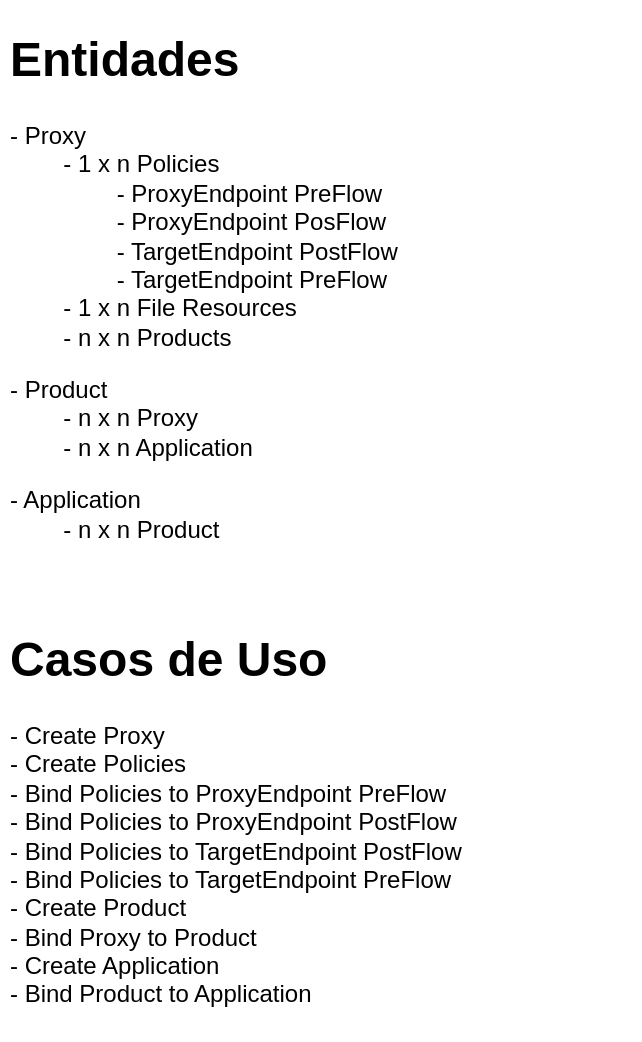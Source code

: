 <mxfile version="21.6.8" type="github" pages="5">
  <diagram id="GKwk_b5rid1CKYbqW2ll" name="Backend">
    <mxGraphModel dx="1851" dy="570" grid="1" gridSize="10" guides="1" tooltips="1" connect="1" arrows="1" fold="1" page="1" pageScale="1" pageWidth="827" pageHeight="1169" math="0" shadow="0">
      <root>
        <mxCell id="0" />
        <mxCell id="1" parent="0" />
        <mxCell id="8iAT0xgs3FJ0WQIheX9q-3" value="&lt;h1&gt;Entidades&lt;/h1&gt;&lt;p&gt;- Proxy&lt;br&gt;&lt;span style=&quot;background-color: initial;&quot;&gt;&lt;span style=&quot;white-space: pre;&quot;&gt;&#x9;&lt;/span&gt;- 1 x n Policies&lt;br&gt;&lt;/span&gt;&lt;span style=&quot;background-color: initial;&quot;&gt;&lt;span style=&quot;white-space: pre;&quot;&gt;&#x9;&lt;/span&gt;&lt;span style=&quot;white-space: pre;&quot;&gt;&#x9;&lt;/span&gt;- ProxyEndpoint PreFlow&lt;br&gt;&lt;/span&gt;&lt;span style=&quot;background-color: initial;&quot;&gt;&lt;span style=&quot;white-space: pre;&quot;&gt;&#x9;&lt;/span&gt;&lt;span style=&quot;white-space: pre;&quot;&gt;&#x9;&lt;/span&gt;- ProxyEndpoint PosFlow&lt;br&gt;&lt;/span&gt;&lt;span style=&quot;background-color: initial;&quot;&gt;&lt;span style=&quot;white-space: pre;&quot;&gt;&#x9;&lt;/span&gt;&lt;span style=&quot;white-space: pre;&quot;&gt;&#x9;&lt;/span&gt;- TargetEndpoint PostFlow&lt;br&gt;&lt;span style=&quot;white-space: pre;&quot;&gt;&#x9;&lt;/span&gt;&lt;span style=&quot;white-space: pre;&quot;&gt;&#x9;&lt;/span&gt;- TargetEndpoint PreFlow&lt;br&gt;&lt;/span&gt;&lt;span style=&quot;background-color: initial;&quot;&gt;&lt;span style=&quot;white-space: pre;&quot;&gt;&#x9;&lt;/span&gt;- 1 x n File Resources&lt;br&gt;&lt;span style=&quot;white-space: pre;&quot;&gt;&#x9;&lt;/span&gt;- n x n Products&lt;br&gt;&lt;/span&gt;&lt;/p&gt;&lt;p&gt;&lt;/p&gt;&lt;p&gt;&lt;span style=&quot;background-color: initial;&quot;&gt;- Product&lt;br&gt;&lt;span style=&quot;white-space: pre;&quot;&gt;&#x9;&lt;/span&gt;- n x n Proxy&lt;br&gt;&lt;span style=&quot;white-space: pre;&quot;&gt;&#x9;&lt;/span&gt;- n x n Application&lt;br&gt;&lt;/span&gt;&lt;/p&gt;&lt;p&gt;&lt;span style=&quot;background-color: initial;&quot;&gt;- Application&lt;br&gt;&lt;span style=&quot;white-space: pre;&quot;&gt;&#x9;&lt;/span&gt;- n x n Product&lt;br&gt;&lt;/span&gt;&lt;/p&gt;" style="text;html=1;strokeColor=none;fillColor=none;spacing=5;spacingTop=-20;whiteSpace=wrap;overflow=hidden;rounded=0;" parent="1" vertex="1">
          <mxGeometry x="-180" y="90" width="320" height="270" as="geometry" />
        </mxCell>
        <mxCell id="8iAT0xgs3FJ0WQIheX9q-5" value="&lt;h1&gt;Casos de Uso&lt;/h1&gt;&lt;p&gt;- Create Proxy&lt;br&gt;- Create Policies&lt;br&gt;- Bind Policies to ProxyEndpoint PreFlow&lt;br&gt;- Bind Policies to ProxyEndpoint PostFlow&lt;br&gt;- Bind Policies to TargetEndpoint PostFlow&lt;br&gt;- Bind Policies to TargetEndpoint PreFlow&lt;br&gt;- Create Product&lt;br&gt;- Bind Proxy to Product&lt;br&gt;- Create Application&lt;br&gt;- Bind Product to Application&lt;br&gt;&lt;/p&gt;" style="text;html=1;strokeColor=none;fillColor=none;spacing=5;spacingTop=-20;whiteSpace=wrap;overflow=hidden;rounded=0;" parent="1" vertex="1">
          <mxGeometry x="-180" y="390" width="320" height="210" as="geometry" />
        </mxCell>
      </root>
    </mxGraphModel>
  </diagram>
  <diagram id="vdZOGOwFcL8-SdBXGfeC" name="Backend Quality Warranty">
    <mxGraphModel dx="1889" dy="591" grid="1" gridSize="10" guides="1" tooltips="1" connect="1" arrows="1" fold="1" page="1" pageScale="1" pageWidth="827" pageHeight="1169" math="0" shadow="0">
      <root>
        <mxCell id="0" />
        <mxCell id="1" parent="0" />
        <mxCell id="UuWgy5EtENhjZNpAlKyN-1" value="" style="rounded=0;whiteSpace=wrap;html=1;" parent="1" vertex="1">
          <mxGeometry x="-570" y="410" width="530" height="460" as="geometry" />
        </mxCell>
        <mxCell id="28u4Evw6ZmKoehWRJMRo-15" value="" style="rounded=0;whiteSpace=wrap;html=1;" parent="1" vertex="1">
          <mxGeometry x="-570" y="40" width="530" height="330" as="geometry" />
        </mxCell>
        <mxCell id="28u4Evw6ZmKoehWRJMRo-3" style="edgeStyle=orthogonalEdgeStyle;rounded=0;orthogonalLoop=1;jettySize=auto;html=1;entryX=0.5;entryY=0;entryDx=0;entryDy=0;" parent="1" source="28u4Evw6ZmKoehWRJMRo-4" target="28u4Evw6ZmKoehWRJMRo-6" edge="1">
          <mxGeometry relative="1" as="geometry" />
        </mxCell>
        <mxCell id="28u4Evw6ZmKoehWRJMRo-4" value="Backend" style="ellipse;whiteSpace=wrap;html=1;" parent="1" vertex="1">
          <mxGeometry x="-365" y="60" width="120" height="80" as="geometry" />
        </mxCell>
        <mxCell id="28u4Evw6ZmKoehWRJMRo-5" style="edgeStyle=orthogonalEdgeStyle;rounded=0;orthogonalLoop=1;jettySize=auto;html=1;" parent="1" source="28u4Evw6ZmKoehWRJMRo-6" target="28u4Evw6ZmKoehWRJMRo-10" edge="1">
          <mxGeometry relative="1" as="geometry" />
        </mxCell>
        <mxCell id="28u4Evw6ZmKoehWRJMRo-6" value="Commit" style="rounded=0;whiteSpace=wrap;html=1;" parent="1" vertex="1">
          <mxGeometry x="-365" y="180" width="120" height="60" as="geometry" />
        </mxCell>
        <mxCell id="LB9G6rotDg3ES2SKx9s0-3" style="edgeStyle=orthogonalEdgeStyle;rounded=0;orthogonalLoop=1;jettySize=auto;html=1;" edge="1" parent="1" source="28u4Evw6ZmKoehWRJMRo-10" target="UuWgy5EtENhjZNpAlKyN-3">
          <mxGeometry relative="1" as="geometry" />
        </mxCell>
        <mxCell id="28u4Evw6ZmKoehWRJMRo-10" value="Hysky&lt;br&gt;(lint, pretty, test, test build)" style="rounded=0;whiteSpace=wrap;html=1;" parent="1" vertex="1">
          <mxGeometry x="-365" y="280" width="120" height="60" as="geometry" />
        </mxCell>
        <mxCell id="7YXm6RjWN43J1pmPWQ67-1" value="Docker container Nodejs 18.x" style="text;html=1;strokeColor=none;fillColor=none;align=center;verticalAlign=middle;whiteSpace=wrap;rounded=0;" parent="1" vertex="1">
          <mxGeometry x="-553" y="60" width="120" height="30" as="geometry" />
        </mxCell>
        <mxCell id="UuWgy5EtENhjZNpAlKyN-2" value="Github&amp;nbsp;" style="text;html=1;strokeColor=none;fillColor=none;align=center;verticalAlign=middle;whiteSpace=wrap;rounded=0;" parent="1" vertex="1">
          <mxGeometry x="-553" y="420" width="120" height="30" as="geometry" />
        </mxCell>
        <mxCell id="UuWgy5EtENhjZNpAlKyN-15" value="" style="group" parent="1" vertex="1" connectable="0">
          <mxGeometry x="-466.5" y="500" width="323" height="270" as="geometry" />
        </mxCell>
        <mxCell id="UuWgy5EtENhjZNpAlKyN-3" value="" style="rounded=0;whiteSpace=wrap;html=1;" parent="UuWgy5EtENhjZNpAlKyN-15" vertex="1">
          <mxGeometry width="323" height="270" as="geometry" />
        </mxCell>
        <mxCell id="UuWgy5EtENhjZNpAlKyN-13" value="Repository" style="text;html=1;strokeColor=none;fillColor=none;align=center;verticalAlign=middle;whiteSpace=wrap;rounded=0;" parent="UuWgy5EtENhjZNpAlKyN-15" vertex="1">
          <mxGeometry x="23.5" y="10" width="60" height="30" as="geometry" />
        </mxCell>
        <mxCell id="UuWgy5EtENhjZNpAlKyN-16" value="Governance" style="rounded=0;whiteSpace=wrap;html=1;" parent="UuWgy5EtENhjZNpAlKyN-15" vertex="1">
          <mxGeometry x="173.5" y="70" width="120" height="60" as="geometry" />
        </mxCell>
        <mxCell id="UuWgy5EtENhjZNpAlKyN-14" value="Actions" style="rounded=0;whiteSpace=wrap;html=1;verticalAlign=top;" parent="UuWgy5EtENhjZNpAlKyN-15" vertex="1">
          <mxGeometry x="33.5" y="70" width="120" height="140" as="geometry" />
        </mxCell>
        <mxCell id="UuWgy5EtENhjZNpAlKyN-22" value="Security&lt;br&gt;(secrets,&amp;nbsp;approval)" style="rounded=0;whiteSpace=wrap;html=1;" parent="UuWgy5EtENhjZNpAlKyN-15" vertex="1">
          <mxGeometry x="173.5" y="150" width="120" height="60" as="geometry" />
        </mxCell>
        <mxCell id="U4ggaOrv5RT9Rh6GeuZJ-2" value="Quality Warranty&lt;br&gt;(test, build, run)" style="rounded=0;whiteSpace=wrap;html=1;" parent="UuWgy5EtENhjZNpAlKyN-15" vertex="1">
          <mxGeometry x="50" y="100" width="90" height="100" as="geometry" />
        </mxCell>
      </root>
    </mxGraphModel>
  </diagram>
  <diagram id="aQsN4juDZ1ZSVnOjn3F-" name="End-to-end Usecases">
    <mxGraphModel dx="3247" dy="2056" grid="1" gridSize="10" guides="1" tooltips="1" connect="1" arrows="1" fold="1" page="1" pageScale="1" pageWidth="827" pageHeight="1169" math="0" shadow="0">
      <root>
        <mxCell id="0" />
        <mxCell id="1" parent="0" />
        <mxCell id="IYfwYNEMaTTDrs-BfT6v-15" style="edgeStyle=orthogonalEdgeStyle;rounded=0;orthogonalLoop=1;jettySize=auto;html=1;dashed=1;dashPattern=12 12;" parent="1" source="IYfwYNEMaTTDrs-BfT6v-11" target="IYfwYNEMaTTDrs-BfT6v-14" edge="1">
          <mxGeometry relative="1" as="geometry" />
        </mxCell>
        <mxCell id="IYfwYNEMaTTDrs-BfT6v-11" value="User" style="shape=umlActor;verticalLabelPosition=bottom;verticalAlign=top;html=1;outlineConnect=0;" parent="1" vertex="1">
          <mxGeometry x="-570" y="505" width="30" height="60" as="geometry" />
        </mxCell>
        <mxCell id="IYfwYNEMaTTDrs-BfT6v-13" value="Fiori" style="text;html=1;strokeColor=none;fillColor=none;align=center;verticalAlign=middle;whiteSpace=wrap;rounded=0;" parent="1" vertex="1">
          <mxGeometry x="-450" y="260" width="60" height="30" as="geometry" />
        </mxCell>
        <mxCell id="IYfwYNEMaTTDrs-BfT6v-34" style="edgeStyle=orthogonalEdgeStyle;rounded=0;orthogonalLoop=1;jettySize=auto;html=1;dashed=1;dashPattern=12 12;exitX=0.989;exitY=0.116;exitDx=0;exitDy=0;exitPerimeter=0;" parent="1" source="IYfwYNEMaTTDrs-BfT6v-14" target="IYfwYNEMaTTDrs-BfT6v-33" edge="1">
          <mxGeometry relative="1" as="geometry">
            <Array as="points">
              <mxPoint x="-371" y="360" />
            </Array>
          </mxGeometry>
        </mxCell>
        <mxCell id="IYfwYNEMaTTDrs-BfT6v-35" value="1 Post" style="edgeLabel;html=1;align=center;verticalAlign=middle;resizable=0;points=[];" parent="IYfwYNEMaTTDrs-BfT6v-34" vertex="1" connectable="0">
          <mxGeometry x="-0.928" relative="1" as="geometry">
            <mxPoint x="4" as="offset" />
          </mxGeometry>
        </mxCell>
        <mxCell id="IYfwYNEMaTTDrs-BfT6v-120" style="edgeStyle=orthogonalEdgeStyle;rounded=0;orthogonalLoop=1;jettySize=auto;html=1;dashed=1;dashPattern=12 12;" parent="1" source="IYfwYNEMaTTDrs-BfT6v-14" target="IYfwYNEMaTTDrs-BfT6v-115" edge="1">
          <mxGeometry relative="1" as="geometry">
            <Array as="points">
              <mxPoint x="-270" y="640" />
              <mxPoint x="-270" y="640" />
            </Array>
          </mxGeometry>
        </mxCell>
        <mxCell id="IYfwYNEMaTTDrs-BfT6v-121" value="3 Get" style="edgeLabel;html=1;align=center;verticalAlign=middle;resizable=0;points=[];" parent="IYfwYNEMaTTDrs-BfT6v-120" vertex="1" connectable="0">
          <mxGeometry x="-0.372" y="-1" relative="1" as="geometry">
            <mxPoint as="offset" />
          </mxGeometry>
        </mxCell>
        <mxCell id="IYfwYNEMaTTDrs-BfT6v-14" value="Frontend" style="rounded=0;whiteSpace=wrap;html=1;fillColor=#f5f5f5;fontColor=#333333;strokeColor=#666666;" parent="1" vertex="1">
          <mxGeometry x="-470" y="310" width="100" height="450" as="geometry" />
        </mxCell>
        <mxCell id="IYfwYNEMaTTDrs-BfT6v-16" style="edgeStyle=orthogonalEdgeStyle;rounded=0;orthogonalLoop=1;jettySize=auto;html=1;" parent="1" edge="1">
          <mxGeometry relative="1" as="geometry">
            <mxPoint x="282" y="370" as="sourcePoint" />
          </mxGeometry>
        </mxCell>
        <mxCell id="IYfwYNEMaTTDrs-BfT6v-17" value="1 x n" style="edgeLabel;html=1;align=center;verticalAlign=middle;resizable=0;points=[];" parent="IYfwYNEMaTTDrs-BfT6v-16" vertex="1" connectable="0">
          <mxGeometry x="-0.082" y="-2" relative="1" as="geometry">
            <mxPoint as="offset" />
          </mxGeometry>
        </mxCell>
        <mxCell id="IYfwYNEMaTTDrs-BfT6v-19" style="edgeStyle=orthogonalEdgeStyle;rounded=0;orthogonalLoop=1;jettySize=auto;html=1;" parent="1" edge="1">
          <mxGeometry relative="1" as="geometry">
            <mxPoint x="467" y="370" as="sourcePoint" />
          </mxGeometry>
        </mxCell>
        <mxCell id="IYfwYNEMaTTDrs-BfT6v-20" value="n x n" style="edgeLabel;html=1;align=center;verticalAlign=middle;resizable=0;points=[];" parent="IYfwYNEMaTTDrs-BfT6v-19" vertex="1" connectable="0">
          <mxGeometry x="-0.07" relative="1" as="geometry">
            <mxPoint as="offset" />
          </mxGeometry>
        </mxCell>
        <mxCell id="IYfwYNEMaTTDrs-BfT6v-25" value="API Management HML" style="text;html=1;strokeColor=none;fillColor=none;align=center;verticalAlign=middle;whiteSpace=wrap;rounded=0;" parent="1" vertex="1">
          <mxGeometry x="-62" y="260" width="120" height="30" as="geometry" />
        </mxCell>
        <mxCell id="IYfwYNEMaTTDrs-BfT6v-32" value="Github" style="text;html=1;strokeColor=none;fillColor=none;align=center;verticalAlign=middle;whiteSpace=wrap;rounded=0;" parent="1" vertex="1">
          <mxGeometry x="517" y="260" width="120" height="30" as="geometry" />
        </mxCell>
        <mxCell id="IYfwYNEMaTTDrs-BfT6v-44" style="edgeStyle=orthogonalEdgeStyle;rounded=0;orthogonalLoop=1;jettySize=auto;html=1;dashed=1;dashPattern=12 12;exitX=0.5;exitY=1;exitDx=0;exitDy=0;" parent="1" source="IYfwYNEMaTTDrs-BfT6v-33" target="IYfwYNEMaTTDrs-BfT6v-43" edge="1">
          <mxGeometry relative="1" as="geometry">
            <mxPoint x="390" y="500" as="targetPoint" />
            <Array as="points">
              <mxPoint x="577" y="430" />
            </Array>
          </mxGeometry>
        </mxCell>
        <mxCell id="IYfwYNEMaTTDrs-BfT6v-48" value="2 Post" style="edgeLabel;html=1;align=center;verticalAlign=middle;resizable=0;points=[];" parent="IYfwYNEMaTTDrs-BfT6v-44" vertex="1" connectable="0">
          <mxGeometry x="0.342" y="1" relative="1" as="geometry">
            <mxPoint x="29" y="-1" as="offset" />
          </mxGeometry>
        </mxCell>
        <mxCell id="IYfwYNEMaTTDrs-BfT6v-33" value="Backend" style="rounded=0;whiteSpace=wrap;html=1;fillColor=#f5f5f5;fontColor=#333333;strokeColor=#666666;" parent="1" vertex="1">
          <mxGeometry x="517" y="330" width="120" height="60" as="geometry" />
        </mxCell>
        <mxCell id="IYfwYNEMaTTDrs-BfT6v-39" value="Application" style="rounded=0;whiteSpace=wrap;html=1;fillColor=#d5e8d4;strokeColor=#82b366;" parent="1" vertex="1">
          <mxGeometry x="-56" y="400" width="120" height="60" as="geometry" />
        </mxCell>
        <mxCell id="IYfwYNEMaTTDrs-BfT6v-143" value="1 x 1" style="edgeStyle=orthogonalEdgeStyle;rounded=0;orthogonalLoop=1;jettySize=auto;html=1;" parent="1" source="IYfwYNEMaTTDrs-BfT6v-42" target="IYfwYNEMaTTDrs-BfT6v-39" edge="1">
          <mxGeometry relative="1" as="geometry" />
        </mxCell>
        <mxCell id="IYfwYNEMaTTDrs-BfT6v-42" value="Product" style="rounded=0;whiteSpace=wrap;html=1;fillColor=#d5e8d4;strokeColor=#82b366;" parent="1" vertex="1">
          <mxGeometry x="123" y="400" width="120" height="60" as="geometry" />
        </mxCell>
        <mxCell id="IYfwYNEMaTTDrs-BfT6v-139" style="edgeStyle=orthogonalEdgeStyle;rounded=0;orthogonalLoop=1;jettySize=auto;html=1;exitX=0.5;exitY=1;exitDx=0;exitDy=0;entryX=0.5;entryY=0;entryDx=0;entryDy=0;" parent="1" source="IYfwYNEMaTTDrs-BfT6v-43" target="IYfwYNEMaTTDrs-BfT6v-138" edge="1">
          <mxGeometry relative="1" as="geometry" />
        </mxCell>
        <mxCell id="IYfwYNEMaTTDrs-BfT6v-146" value="1&lt;br&gt;x&lt;br&gt;n" style="edgeLabel;html=1;align=center;verticalAlign=middle;resizable=0;points=[];" parent="IYfwYNEMaTTDrs-BfT6v-139" vertex="1" connectable="0">
          <mxGeometry x="-0.164" relative="1" as="geometry">
            <mxPoint as="offset" />
          </mxGeometry>
        </mxCell>
        <mxCell id="IYfwYNEMaTTDrs-BfT6v-142" style="edgeStyle=orthogonalEdgeStyle;rounded=0;orthogonalLoop=1;jettySize=auto;html=1;entryX=1;entryY=0.5;entryDx=0;entryDy=0;" parent="1" source="IYfwYNEMaTTDrs-BfT6v-43" target="IYfwYNEMaTTDrs-BfT6v-42" edge="1">
          <mxGeometry relative="1" as="geometry" />
        </mxCell>
        <mxCell id="IYfwYNEMaTTDrs-BfT6v-144" value="1 x 1" style="edgeLabel;html=1;align=center;verticalAlign=middle;resizable=0;points=[];" parent="IYfwYNEMaTTDrs-BfT6v-142" vertex="1" connectable="0">
          <mxGeometry x="-0.015" y="2" relative="1" as="geometry">
            <mxPoint as="offset" />
          </mxGeometry>
        </mxCell>
        <mxCell id="IYfwYNEMaTTDrs-BfT6v-43" value="Proxy" style="rounded=0;whiteSpace=wrap;html=1;fillColor=#d5e8d4;strokeColor=#82b366;" parent="1" vertex="1">
          <mxGeometry x="310" y="400" width="120" height="60" as="geometry" />
        </mxCell>
        <mxCell id="IYfwYNEMaTTDrs-BfT6v-49" value="" style="endArrow=none;dashed=1;html=1;rounded=0;" parent="1" edge="1">
          <mxGeometry width="50" height="50" relative="1" as="geometry">
            <mxPoint x="-310" y="690" as="sourcePoint" />
            <mxPoint x="-310" y="250" as="targetPoint" />
          </mxGeometry>
        </mxCell>
        <mxCell id="IYfwYNEMaTTDrs-BfT6v-50" value="" style="endArrow=none;dashed=1;html=1;rounded=0;" parent="1" edge="1">
          <mxGeometry width="50" height="50" relative="1" as="geometry">
            <mxPoint x="457" y="690" as="sourcePoint" />
            <mxPoint x="457" y="250" as="targetPoint" />
          </mxGeometry>
        </mxCell>
        <mxCell id="IYfwYNEMaTTDrs-BfT6v-51" value="&lt;h1&gt;Create/bind Proxy, Product and Application in homologation environment&lt;/h1&gt;" style="text;html=1;strokeColor=none;fillColor=none;spacing=5;spacingTop=-20;whiteSpace=wrap;overflow=hidden;rounded=0;" parent="1" vertex="1">
          <mxGeometry x="-239" y="60" width="609" height="70" as="geometry" />
        </mxCell>
        <mxCell id="IYfwYNEMaTTDrs-BfT6v-52" style="edgeStyle=orthogonalEdgeStyle;rounded=0;orthogonalLoop=1;jettySize=auto;html=1;dashed=1;dashPattern=12 12;" parent="1" source="IYfwYNEMaTTDrs-BfT6v-53" target="IYfwYNEMaTTDrs-BfT6v-59" edge="1">
          <mxGeometry relative="1" as="geometry" />
        </mxCell>
        <mxCell id="IYfwYNEMaTTDrs-BfT6v-53" value="User" style="shape=umlActor;verticalLabelPosition=bottom;verticalAlign=top;html=1;outlineConnect=0;" parent="1" vertex="1">
          <mxGeometry x="-570" y="1150" width="30" height="60" as="geometry" />
        </mxCell>
        <mxCell id="IYfwYNEMaTTDrs-BfT6v-54" value="Fiori" style="text;html=1;strokeColor=none;fillColor=none;align=center;verticalAlign=middle;whiteSpace=wrap;rounded=0;" parent="1" vertex="1">
          <mxGeometry x="-450" y="950" width="60" height="30" as="geometry" />
        </mxCell>
        <mxCell id="IYfwYNEMaTTDrs-BfT6v-57" style="edgeStyle=orthogonalEdgeStyle;rounded=0;orthogonalLoop=1;jettySize=auto;html=1;dashed=1;dashPattern=12 12;exitX=1.016;exitY=0.306;exitDx=0;exitDy=0;exitPerimeter=0;" parent="1" source="IYfwYNEMaTTDrs-BfT6v-59" target="IYfwYNEMaTTDrs-BfT6v-71" edge="1">
          <mxGeometry relative="1" as="geometry" />
        </mxCell>
        <mxCell id="IYfwYNEMaTTDrs-BfT6v-58" value="1 Post" style="edgeLabel;html=1;align=center;verticalAlign=middle;resizable=0;points=[];" parent="IYfwYNEMaTTDrs-BfT6v-57" vertex="1" connectable="0">
          <mxGeometry x="-0.928" relative="1" as="geometry">
            <mxPoint x="2" as="offset" />
          </mxGeometry>
        </mxCell>
        <mxCell id="IYfwYNEMaTTDrs-BfT6v-136" style="edgeStyle=orthogonalEdgeStyle;rounded=0;orthogonalLoop=1;jettySize=auto;html=1;dashed=1;dashPattern=12 12;" parent="1" source="IYfwYNEMaTTDrs-BfT6v-59" target="IYfwYNEMaTTDrs-BfT6v-131" edge="1">
          <mxGeometry relative="1" as="geometry">
            <Array as="points">
              <mxPoint x="-340" y="1300" />
              <mxPoint x="-340" y="1300" />
            </Array>
          </mxGeometry>
        </mxCell>
        <mxCell id="IYfwYNEMaTTDrs-BfT6v-137" value="3 Get" style="edgeLabel;html=1;align=center;verticalAlign=middle;resizable=0;points=[];" parent="IYfwYNEMaTTDrs-BfT6v-136" vertex="1" connectable="0">
          <mxGeometry x="-0.406" y="1" relative="1" as="geometry">
            <mxPoint x="-6" y="1" as="offset" />
          </mxGeometry>
        </mxCell>
        <mxCell id="IYfwYNEMaTTDrs-BfT6v-59" value="Frontend" style="rounded=0;whiteSpace=wrap;html=1;fillColor=#f5f5f5;fontColor=#333333;strokeColor=#666666;" parent="1" vertex="1">
          <mxGeometry x="-470" y="1000" width="100" height="360" as="geometry" />
        </mxCell>
        <mxCell id="IYfwYNEMaTTDrs-BfT6v-60" style="edgeStyle=orthogonalEdgeStyle;rounded=0;orthogonalLoop=1;jettySize=auto;html=1;" parent="1" edge="1">
          <mxGeometry relative="1" as="geometry">
            <mxPoint x="326.0" y="1240" as="sourcePoint" />
          </mxGeometry>
        </mxCell>
        <mxCell id="IYfwYNEMaTTDrs-BfT6v-61" value="1 x n" style="edgeLabel;html=1;align=center;verticalAlign=middle;resizable=0;points=[];" parent="IYfwYNEMaTTDrs-BfT6v-60" vertex="1" connectable="0">
          <mxGeometry x="-0.082" y="-2" relative="1" as="geometry">
            <mxPoint as="offset" />
          </mxGeometry>
        </mxCell>
        <mxCell id="IYfwYNEMaTTDrs-BfT6v-63" style="edgeStyle=orthogonalEdgeStyle;rounded=0;orthogonalLoop=1;jettySize=auto;html=1;" parent="1" edge="1">
          <mxGeometry relative="1" as="geometry">
            <mxPoint x="511.0" y="1240" as="sourcePoint" />
          </mxGeometry>
        </mxCell>
        <mxCell id="IYfwYNEMaTTDrs-BfT6v-64" value="n x n" style="edgeLabel;html=1;align=center;verticalAlign=middle;resizable=0;points=[];" parent="IYfwYNEMaTTDrs-BfT6v-63" vertex="1" connectable="0">
          <mxGeometry x="-0.07" relative="1" as="geometry">
            <mxPoint as="offset" />
          </mxGeometry>
        </mxCell>
        <mxCell id="IYfwYNEMaTTDrs-BfT6v-67" value="API Management PRD" style="text;html=1;strokeColor=none;fillColor=none;align=center;verticalAlign=middle;whiteSpace=wrap;rounded=0;" parent="1" vertex="1">
          <mxGeometry x="-62" y="950" width="120" height="30" as="geometry" />
        </mxCell>
        <mxCell id="IYfwYNEMaTTDrs-BfT6v-68" value="Github" style="text;html=1;strokeColor=none;fillColor=none;align=center;verticalAlign=middle;whiteSpace=wrap;rounded=0;" parent="1" vertex="1">
          <mxGeometry x="370" y="950" width="120" height="30" as="geometry" />
        </mxCell>
        <mxCell id="IYfwYNEMaTTDrs-BfT6v-69" style="edgeStyle=orthogonalEdgeStyle;rounded=0;orthogonalLoop=1;jettySize=auto;html=1;dashed=1;dashPattern=12 12;exitX=0.5;exitY=1;exitDx=0;exitDy=0;" parent="1" source="IYfwYNEMaTTDrs-BfT6v-71" target="IYfwYNEMaTTDrs-BfT6v-78" edge="1">
          <mxGeometry relative="1" as="geometry">
            <Array as="points">
              <mxPoint x="430" y="1190" />
            </Array>
          </mxGeometry>
        </mxCell>
        <mxCell id="IYfwYNEMaTTDrs-BfT6v-70" value="2 Post" style="edgeLabel;html=1;align=center;verticalAlign=middle;resizable=0;points=[];" parent="IYfwYNEMaTTDrs-BfT6v-69" vertex="1" connectable="0">
          <mxGeometry x="0.342" y="1" relative="1" as="geometry">
            <mxPoint x="29" y="-1" as="offset" />
          </mxGeometry>
        </mxCell>
        <mxCell id="IYfwYNEMaTTDrs-BfT6v-71" value="Backend" style="rounded=0;whiteSpace=wrap;html=1;fillColor=#f5f5f5;fontColor=#333333;strokeColor=#666666;" parent="1" vertex="1">
          <mxGeometry x="370" y="1080" width="120" height="60" as="geometry" />
        </mxCell>
        <mxCell id="IYfwYNEMaTTDrs-BfT6v-72" style="edgeStyle=orthogonalEdgeStyle;rounded=0;orthogonalLoop=1;jettySize=auto;html=1;" parent="1" source="IYfwYNEMaTTDrs-BfT6v-74" target="IYfwYNEMaTTDrs-BfT6v-77" edge="1">
          <mxGeometry relative="1" as="geometry" />
        </mxCell>
        <mxCell id="IYfwYNEMaTTDrs-BfT6v-73" value="1 x 1" style="edgeLabel;html=1;align=center;verticalAlign=middle;resizable=0;points=[];" parent="IYfwYNEMaTTDrs-BfT6v-72" vertex="1" connectable="0">
          <mxGeometry x="-0.082" y="-2" relative="1" as="geometry">
            <mxPoint as="offset" />
          </mxGeometry>
        </mxCell>
        <mxCell id="IYfwYNEMaTTDrs-BfT6v-74" value="Application" style="rounded=0;whiteSpace=wrap;html=1;fillColor=#d5e8d4;strokeColor=#82b366;" parent="1" vertex="1">
          <mxGeometry x="-247" y="1160" width="120" height="60" as="geometry" />
        </mxCell>
        <mxCell id="IYfwYNEMaTTDrs-BfT6v-75" style="edgeStyle=orthogonalEdgeStyle;rounded=0;orthogonalLoop=1;jettySize=auto;html=1;" parent="1" source="IYfwYNEMaTTDrs-BfT6v-77" target="IYfwYNEMaTTDrs-BfT6v-78" edge="1">
          <mxGeometry relative="1" as="geometry" />
        </mxCell>
        <mxCell id="IYfwYNEMaTTDrs-BfT6v-76" value="1 x 1" style="edgeLabel;html=1;align=center;verticalAlign=middle;resizable=0;points=[];" parent="IYfwYNEMaTTDrs-BfT6v-75" vertex="1" connectable="0">
          <mxGeometry x="-0.07" relative="1" as="geometry">
            <mxPoint as="offset" />
          </mxGeometry>
        </mxCell>
        <mxCell id="IYfwYNEMaTTDrs-BfT6v-77" value="Product" style="rounded=0;whiteSpace=wrap;html=1;fillColor=#d5e8d4;strokeColor=#82b366;" parent="1" vertex="1">
          <mxGeometry x="-62" y="1160" width="120" height="60" as="geometry" />
        </mxCell>
        <mxCell id="IYfwYNEMaTTDrs-BfT6v-78" value="Proxy Artifact" style="rounded=0;whiteSpace=wrap;html=1;fillColor=#d5e8d4;strokeColor=#82b366;" parent="1" vertex="1">
          <mxGeometry x="123" y="1160" width="120" height="60" as="geometry" />
        </mxCell>
        <mxCell id="IYfwYNEMaTTDrs-BfT6v-79" value="" style="endArrow=none;dashed=1;html=1;rounded=0;" parent="1" edge="1">
          <mxGeometry width="50" height="50" relative="1" as="geometry">
            <mxPoint x="-310" y="1460" as="sourcePoint" />
            <mxPoint x="-310" y="950" as="targetPoint" />
          </mxGeometry>
        </mxCell>
        <mxCell id="IYfwYNEMaTTDrs-BfT6v-80" value="" style="endArrow=none;dashed=1;html=1;rounded=0;" parent="1" edge="1">
          <mxGeometry width="50" height="50" relative="1" as="geometry">
            <mxPoint x="310" y="1460" as="sourcePoint" />
            <mxPoint x="310" y="950" as="targetPoint" />
          </mxGeometry>
        </mxCell>
        <mxCell id="IYfwYNEMaTTDrs-BfT6v-81" value="&lt;h1&gt;Deploy Proxy artifact and create/bind Product and Application&lt;/h1&gt;" style="text;html=1;strokeColor=none;fillColor=none;spacing=5;spacingTop=-20;whiteSpace=wrap;overflow=hidden;rounded=0;" parent="1" vertex="1">
          <mxGeometry x="-179.5" y="830" width="430" height="110" as="geometry" />
        </mxCell>
        <mxCell id="IYfwYNEMaTTDrs-BfT6v-113" style="edgeStyle=orthogonalEdgeStyle;rounded=0;orthogonalLoop=1;jettySize=auto;html=1;" parent="1" source="IYfwYNEMaTTDrs-BfT6v-115" target="IYfwYNEMaTTDrs-BfT6v-118" edge="1">
          <mxGeometry relative="1" as="geometry" />
        </mxCell>
        <mxCell id="IYfwYNEMaTTDrs-BfT6v-114" value="1 x 1" style="edgeLabel;html=1;align=center;verticalAlign=middle;resizable=0;points=[];" parent="IYfwYNEMaTTDrs-BfT6v-113" vertex="1" connectable="0">
          <mxGeometry x="-0.082" y="-2" relative="1" as="geometry">
            <mxPoint as="offset" />
          </mxGeometry>
        </mxCell>
        <mxCell id="IYfwYNEMaTTDrs-BfT6v-115" value="Proxy" style="rounded=0;whiteSpace=wrap;html=1;fillColor=#d5e8d4;strokeColor=#82b366;" parent="1" vertex="1">
          <mxGeometry x="-247" y="610" width="120" height="60" as="geometry" />
        </mxCell>
        <mxCell id="IYfwYNEMaTTDrs-BfT6v-116" style="edgeStyle=orthogonalEdgeStyle;rounded=0;orthogonalLoop=1;jettySize=auto;html=1;" parent="1" source="IYfwYNEMaTTDrs-BfT6v-118" target="IYfwYNEMaTTDrs-BfT6v-119" edge="1">
          <mxGeometry relative="1" as="geometry" />
        </mxCell>
        <mxCell id="IYfwYNEMaTTDrs-BfT6v-117" value="1 x 1" style="edgeLabel;html=1;align=center;verticalAlign=middle;resizable=0;points=[];" parent="IYfwYNEMaTTDrs-BfT6v-116" vertex="1" connectable="0">
          <mxGeometry x="-0.07" relative="1" as="geometry">
            <mxPoint as="offset" />
          </mxGeometry>
        </mxCell>
        <mxCell id="IYfwYNEMaTTDrs-BfT6v-118" value="Product" style="rounded=0;whiteSpace=wrap;html=1;fillColor=#d5e8d4;strokeColor=#82b366;" parent="1" vertex="1">
          <mxGeometry x="-62" y="610" width="120" height="60" as="geometry" />
        </mxCell>
        <mxCell id="IYfwYNEMaTTDrs-BfT6v-119" value="Application" style="rounded=0;whiteSpace=wrap;html=1;fillColor=#d5e8d4;strokeColor=#82b366;" parent="1" vertex="1">
          <mxGeometry x="123" y="610" width="120" height="60" as="geometry" />
        </mxCell>
        <mxCell id="IYfwYNEMaTTDrs-BfT6v-129" style="edgeStyle=orthogonalEdgeStyle;rounded=0;orthogonalLoop=1;jettySize=auto;html=1;" parent="1" source="IYfwYNEMaTTDrs-BfT6v-131" target="IYfwYNEMaTTDrs-BfT6v-134" edge="1">
          <mxGeometry relative="1" as="geometry" />
        </mxCell>
        <mxCell id="IYfwYNEMaTTDrs-BfT6v-130" value="1 x 1" style="edgeLabel;html=1;align=center;verticalAlign=middle;resizable=0;points=[];" parent="IYfwYNEMaTTDrs-BfT6v-129" vertex="1" connectable="0">
          <mxGeometry x="-0.082" y="-2" relative="1" as="geometry">
            <mxPoint as="offset" />
          </mxGeometry>
        </mxCell>
        <mxCell id="IYfwYNEMaTTDrs-BfT6v-131" value="Proxy Artifact" style="rounded=0;whiteSpace=wrap;html=1;fillColor=#d5e8d4;strokeColor=#82b366;" parent="1" vertex="1">
          <mxGeometry x="-247" y="1270" width="120" height="60" as="geometry" />
        </mxCell>
        <mxCell id="IYfwYNEMaTTDrs-BfT6v-132" style="edgeStyle=orthogonalEdgeStyle;rounded=0;orthogonalLoop=1;jettySize=auto;html=1;" parent="1" source="IYfwYNEMaTTDrs-BfT6v-134" target="IYfwYNEMaTTDrs-BfT6v-135" edge="1">
          <mxGeometry relative="1" as="geometry" />
        </mxCell>
        <mxCell id="IYfwYNEMaTTDrs-BfT6v-133" value="1 x 1" style="edgeLabel;html=1;align=center;verticalAlign=middle;resizable=0;points=[];" parent="IYfwYNEMaTTDrs-BfT6v-132" vertex="1" connectable="0">
          <mxGeometry x="-0.07" relative="1" as="geometry">
            <mxPoint as="offset" />
          </mxGeometry>
        </mxCell>
        <mxCell id="IYfwYNEMaTTDrs-BfT6v-134" value="Product" style="rounded=0;whiteSpace=wrap;html=1;fillColor=#d5e8d4;strokeColor=#82b366;" parent="1" vertex="1">
          <mxGeometry x="-62" y="1270" width="120" height="60" as="geometry" />
        </mxCell>
        <mxCell id="IYfwYNEMaTTDrs-BfT6v-135" value="Application" style="rounded=0;whiteSpace=wrap;html=1;fillColor=#d5e8d4;strokeColor=#82b366;" parent="1" vertex="1">
          <mxGeometry x="123" y="1270" width="120" height="60" as="geometry" />
        </mxCell>
        <mxCell id="IYfwYNEMaTTDrs-BfT6v-138" value="Policies" style="rounded=0;whiteSpace=wrap;html=1;fillColor=#d5e8d4;strokeColor=#82b366;" parent="1" vertex="1">
          <mxGeometry x="310" y="540" width="120" height="60" as="geometry" />
        </mxCell>
        <mxCell id="LbuE4Segq-55g9OZlDwn-1" style="edgeStyle=orthogonalEdgeStyle;rounded=0;orthogonalLoop=1;jettySize=auto;html=1;dashed=1;dashPattern=12 12;" parent="1" source="LbuE4Segq-55g9OZlDwn-2" target="LbuE4Segq-55g9OZlDwn-8" edge="1">
          <mxGeometry relative="1" as="geometry" />
        </mxCell>
        <mxCell id="LbuE4Segq-55g9OZlDwn-2" value="User" style="shape=umlActor;verticalLabelPosition=bottom;verticalAlign=top;html=1;outlineConnect=0;" parent="1" vertex="1">
          <mxGeometry x="-570" y="-360" width="30" height="60" as="geometry" />
        </mxCell>
        <mxCell id="LbuE4Segq-55g9OZlDwn-3" value="Fiori" style="text;html=1;strokeColor=none;fillColor=none;align=center;verticalAlign=middle;whiteSpace=wrap;rounded=0;" parent="1" vertex="1">
          <mxGeometry x="-448" y="-660" width="60" height="30" as="geometry" />
        </mxCell>
        <mxCell id="LbuE4Segq-55g9OZlDwn-37" style="edgeStyle=orthogonalEdgeStyle;rounded=0;orthogonalLoop=1;jettySize=auto;html=1;" parent="1" source="LbuE4Segq-55g9OZlDwn-8" target="LbuE4Segq-55g9OZlDwn-33" edge="1">
          <mxGeometry relative="1" as="geometry">
            <Array as="points">
              <mxPoint x="-330" y="-510" />
              <mxPoint x="-330" y="-510" />
            </Array>
          </mxGeometry>
        </mxCell>
        <mxCell id="LbuE4Segq-55g9OZlDwn-40" value="1 - GET" style="edgeLabel;html=1;align=center;verticalAlign=middle;resizable=0;points=[];" parent="LbuE4Segq-55g9OZlDwn-37" vertex="1" connectable="0">
          <mxGeometry x="-0.42" y="-1" relative="1" as="geometry">
            <mxPoint as="offset" />
          </mxGeometry>
        </mxCell>
        <mxCell id="LbuE4Segq-55g9OZlDwn-39" style="edgeStyle=orthogonalEdgeStyle;rounded=0;orthogonalLoop=1;jettySize=auto;html=1;" parent="1" source="LbuE4Segq-55g9OZlDwn-8" target="LbuE4Segq-55g9OZlDwn-13" edge="1">
          <mxGeometry relative="1" as="geometry">
            <Array as="points">
              <mxPoint x="-150" y="-360" />
              <mxPoint x="-150" y="-360" />
            </Array>
          </mxGeometry>
        </mxCell>
        <mxCell id="LbuE4Segq-55g9OZlDwn-41" value="2 - POST" style="edgeLabel;html=1;align=center;verticalAlign=middle;resizable=0;points=[];" parent="LbuE4Segq-55g9OZlDwn-39" vertex="1" connectable="0">
          <mxGeometry x="-0.932" y="-2" relative="1" as="geometry">
            <mxPoint as="offset" />
          </mxGeometry>
        </mxCell>
        <mxCell id="LbuE4Segq-55g9OZlDwn-8" value="Frontend" style="rounded=0;whiteSpace=wrap;html=1;fillColor=#f5f5f5;fontColor=#333333;strokeColor=#666666;" parent="1" vertex="1">
          <mxGeometry x="-468" y="-580" width="100" height="500" as="geometry" />
        </mxCell>
        <mxCell id="LbuE4Segq-55g9OZlDwn-9" value="Integration Suite PRD" style="text;html=1;strokeColor=none;fillColor=none;align=center;verticalAlign=middle;whiteSpace=wrap;rounded=0;" parent="1" vertex="1">
          <mxGeometry x="-60" y="-660" width="120" height="30" as="geometry" />
        </mxCell>
        <mxCell id="LbuE4Segq-55g9OZlDwn-10" value="Github" style="text;html=1;strokeColor=none;fillColor=none;align=center;verticalAlign=middle;whiteSpace=wrap;rounded=0;" parent="1" vertex="1">
          <mxGeometry x="490" y="-660" width="120" height="30" as="geometry" />
        </mxCell>
        <mxCell id="LbuE4Segq-55g9OZlDwn-13" value="Backend" style="rounded=0;whiteSpace=wrap;html=1;fillColor=#f5f5f5;fontColor=#333333;strokeColor=#666666;" parent="1" vertex="1">
          <mxGeometry x="500" y="-390" width="120" height="60" as="geometry" />
        </mxCell>
        <mxCell id="LbuE4Segq-55g9OZlDwn-22" value="" style="endArrow=none;dashed=1;html=1;rounded=0;" parent="1" edge="1">
          <mxGeometry width="50" height="50" relative="1" as="geometry">
            <mxPoint x="-308" y="-150" as="sourcePoint" />
            <mxPoint x="-308" y="-590" as="targetPoint" />
          </mxGeometry>
        </mxCell>
        <mxCell id="LbuE4Segq-55g9OZlDwn-23" value="" style="endArrow=none;dashed=1;html=1;rounded=0;" parent="1" edge="1">
          <mxGeometry width="50" height="50" relative="1" as="geometry">
            <mxPoint x="459" y="-150" as="sourcePoint" />
            <mxPoint x="459" y="-590" as="targetPoint" />
          </mxGeometry>
        </mxCell>
        <mxCell id="LbuE4Segq-55g9OZlDwn-24" value="&lt;h1&gt;Github Authentication&lt;/h1&gt;" style="text;html=1;strokeColor=none;fillColor=none;spacing=5;spacingTop=-20;whiteSpace=wrap;overflow=hidden;rounded=0;" parent="1" vertex="1">
          <mxGeometry x="-145.5" y="-760" width="287" height="60" as="geometry" />
        </mxCell>
        <mxCell id="LbuE4Segq-55g9OZlDwn-33" value="KVM&lt;br&gt;Github Token" style="rounded=0;whiteSpace=wrap;html=1;fillColor=#d5e8d4;strokeColor=#82b366;" parent="1" vertex="1">
          <mxGeometry x="-245" y="-540" width="120" height="60" as="geometry" />
        </mxCell>
        <mxCell id="LbuE4Segq-55g9OZlDwn-42" value="&lt;h1&gt;KeyValueMaps&lt;/h1&gt;&lt;p&gt;Para que o token de autorização não seja fixado no código da aplicação Fiori, será disponibilizado um KVM em ambiente Produtivo do Integration Suite para que por meio de uma requisição Get para o recurso do KVM, o Fiori obtenha o token e então possa utilizá-lo no header &quot;Authentication&quot; em todas as comunicações com o Github.&lt;/p&gt;" style="text;html=1;strokeColor=none;fillColor=none;spacing=5;spacingTop=-20;whiteSpace=wrap;overflow=hidden;rounded=0;" parent="1" vertex="1">
          <mxGeometry x="-825.5" y="-560" width="190" height="220" as="geometry" />
        </mxCell>
        <mxCell id="LbuE4Segq-55g9OZlDwn-43" value="&lt;b&gt;recurso:&lt;br&gt;&lt;br&gt;&lt;/b&gt;/Management.svc/KeyMapEntryValues(map_name=&#39;GithubTokens&#39;,&lt;br&gt;name=&#39;GITHUB_APIM_TOKEN&#39;)?&lt;br&gt;$format=json&amp;amp;$select=name,value,map_name&lt;b&gt;&lt;br&gt;&lt;/b&gt;" style="text;html=1;strokeColor=none;fillColor=none;align=left;verticalAlign=top;rounded=0;whiteSpace=wrap;" parent="1" vertex="1">
          <mxGeometry x="-840" y="-245" width="360" height="80" as="geometry" />
        </mxCell>
      </root>
    </mxGraphModel>
  </diagram>
  <diagram id="_xQn1kGOTd6AIyJdfKtX" name="Payload examples">
    <mxGraphModel dx="2193" dy="1929" grid="1" gridSize="10" guides="1" tooltips="1" connect="1" arrows="1" fold="1" page="1" pageScale="1" pageWidth="827" pageHeight="1169" math="0" shadow="0">
      <root>
        <mxCell id="0" />
        <mxCell id="1" parent="0" />
        <mxCell id="2ulLzqEtdTsofHfVHXD4-3" value="&lt;b&gt;Basic&lt;/b&gt;&lt;br&gt;&lt;br&gt;&lt;div&gt;{&lt;/div&gt;&lt;div&gt;&amp;nbsp; &amp;nbsp; &quot;route&quot;: &quot;/integration&quot;,&lt;/div&gt;&lt;div&gt;&lt;div style=&quot;border-color: var(--border-color);&quot;&gt;&amp;nbsp; &amp;nbsp; &quot;proxy&quot;: {&lt;/div&gt;&lt;div style=&quot;border-color: var(--border-color);&quot;&gt;&amp;nbsp; &amp;nbsp; &amp;nbsp; &amp;nbsp; &quot;name&quot;: &quot;testeProxy_v1&quot;,&lt;/div&gt;&lt;div style=&quot;border-color: var(--border-color);&quot;&gt;&amp;nbsp; &amp;nbsp; &amp;nbsp; &amp;nbsp; &quot;path&quot;: &quot;/v1/pathinformado&quot;,&lt;/div&gt;&lt;div style=&quot;border-color: var(--border-color);&quot;&gt;&amp;nbsp; &amp;nbsp; &amp;nbsp; &amp;nbsp; &quot;description&quot;: &quot;teste descricao&quot;,&lt;/div&gt;&lt;div style=&quot;border-color: var(--border-color);&quot;&gt;&amp;nbsp; &amp;nbsp; &amp;nbsp; &amp;nbsp; &quot;domain&quot;: &quot;testeDomain&quot;&lt;/div&gt;&lt;div style=&quot;border-color: var(--border-color);&quot;&gt;&amp;nbsp; &amp;nbsp; },&lt;/div&gt;&lt;/div&gt;&lt;div&gt;&amp;nbsp; &amp;nbsp; &quot;provider&quot;: {&lt;/div&gt;&lt;div&gt;&amp;nbsp; &amp;nbsp; &amp;nbsp; &amp;nbsp; &quot;name&quot;: &quot;providerName&quot;,&lt;br&gt;&lt;/div&gt;&lt;div&gt;&amp;nbsp; &amp;nbsp; &amp;nbsp; &amp;nbsp; &quot;path&quot;: &quot;/v1/path/provider&quot;,&lt;/div&gt;&lt;div&gt;&amp;nbsp; &amp;nbsp; &amp;nbsp; &amp;nbsp; &quot;auth&quot;: {&lt;/div&gt;&lt;div&gt;&amp;nbsp; &amp;nbsp; &amp;nbsp; &amp;nbsp; &amp;nbsp; &amp;nbsp; &quot;type&quot;: &quot;basicAuth&quot;,&lt;/div&gt;&lt;div&gt;&amp;nbsp; &amp;nbsp; &amp;nbsp; &amp;nbsp; &amp;nbsp; &amp;nbsp; &quot;properties&quot;: {&lt;/div&gt;&lt;div&gt;&amp;nbsp; &amp;nbsp; &amp;nbsp; &amp;nbsp; &amp;nbsp; &amp;nbsp; &amp;nbsp; &amp;nbsp; &quot;username&quot;: &quot;meuUser&quot;,&lt;/div&gt;&lt;div&gt;&amp;nbsp; &amp;nbsp; &amp;nbsp; &amp;nbsp; &amp;nbsp; &amp;nbsp; &amp;nbsp; &amp;nbsp; &quot;password&quot;: &quot;meuPassword&quot;&lt;/div&gt;&lt;div&gt;&amp;nbsp; &amp;nbsp; &amp;nbsp; &amp;nbsp; &amp;nbsp; &amp;nbsp; }&lt;/div&gt;&lt;div&gt;&amp;nbsp; &amp;nbsp; &amp;nbsp; &amp;nbsp; }&lt;/div&gt;&lt;div&gt;&amp;nbsp; &amp;nbsp; },&lt;/div&gt;&lt;div&gt;&amp;nbsp; &amp;nbsp; &quot;product&quot;: {&lt;/div&gt;&lt;div&gt;&amp;nbsp; &amp;nbsp; &amp;nbsp; &amp;nbsp; &quot;name&quot;: &quot;productName&quot;&lt;/div&gt;&lt;div&gt;&amp;nbsp; &amp;nbsp; },&lt;/div&gt;&lt;div&gt;&amp;nbsp; &amp;nbsp; &quot;application&quot;: {&lt;/div&gt;&lt;div&gt;&amp;nbsp; &amp;nbsp; &amp;nbsp; &amp;nbsp; &quot;name&quot;: &quot;testeApplication&quot;&lt;/div&gt;&lt;div&gt;&amp;nbsp; &amp;nbsp; }&lt;/div&gt;&lt;div&gt;}&lt;/div&gt;" style="text;html=1;strokeColor=none;fillColor=none;align=left;verticalAlign=middle;whiteSpace=wrap;rounded=0;" parent="1" vertex="1">
          <mxGeometry x="10" y="40" width="216" height="420" as="geometry" />
        </mxCell>
        <mxCell id="2ulLzqEtdTsofHfVHXD4-4" value="&lt;b&gt;OAuth2.0&lt;/b&gt;&lt;br&gt;&lt;br&gt;&lt;div&gt;&lt;div&gt;{&lt;/div&gt;&lt;div&gt;&amp;nbsp; &amp;nbsp; &quot;route&quot;: &quot;/integration&quot;,&lt;/div&gt;&lt;div&gt;&lt;div style=&quot;border-color: var(--border-color);&quot;&gt;&amp;nbsp; &amp;nbsp; &quot;proxy&quot;: {&lt;/div&gt;&lt;div style=&quot;border-color: var(--border-color);&quot;&gt;&amp;nbsp; &amp;nbsp; &amp;nbsp; &amp;nbsp; &quot;name&quot;: &quot;testeProxy_v1&quot;,&lt;/div&gt;&lt;div style=&quot;border-color: var(--border-color);&quot;&gt;&amp;nbsp; &amp;nbsp; &amp;nbsp; &amp;nbsp; &quot;path&quot;: &quot;/v1/pathinformado&quot;,&lt;/div&gt;&lt;div style=&quot;border-color: var(--border-color);&quot;&gt;&amp;nbsp; &amp;nbsp; &amp;nbsp; &amp;nbsp; &quot;description&quot;: &quot;teste descricao&quot;,&lt;/div&gt;&lt;div style=&quot;border-color: var(--border-color);&quot;&gt;&amp;nbsp; &amp;nbsp; &amp;nbsp; &amp;nbsp; &quot;domain&quot;: &quot;testeDomain&quot;&lt;/div&gt;&lt;div style=&quot;border-color: var(--border-color);&quot;&gt;&amp;nbsp; &amp;nbsp; },&lt;/div&gt;&lt;/div&gt;&lt;div&gt;&amp;nbsp; &amp;nbsp; &quot;provider&quot;: {&lt;/div&gt;&lt;div&gt;&amp;nbsp; &amp;nbsp; &amp;nbsp; &amp;nbsp; &quot;name&quot;: &quot;providerName&quot;,&lt;br&gt;&lt;/div&gt;&lt;div&gt;&amp;nbsp; &amp;nbsp; &amp;nbsp; &amp;nbsp; &quot;path&quot;: &quot;/v1/path/provider&quot;,&lt;/div&gt;&lt;div&gt;&amp;nbsp; &amp;nbsp; &amp;nbsp; &amp;nbsp; &quot;auth&quot;: {&lt;/div&gt;&lt;div&gt;&amp;nbsp; &amp;nbsp; &amp;nbsp; &amp;nbsp; &amp;nbsp; &amp;nbsp; &quot;type&quot;: &quot;oauth2.0&quot;,&lt;/div&gt;&lt;div&gt;&amp;nbsp; &amp;nbsp; &amp;nbsp; &amp;nbsp; &amp;nbsp; &amp;nbsp; &quot;properties&quot;: {&lt;/div&gt;&lt;div&gt;&amp;nbsp; &amp;nbsp; &amp;nbsp; &amp;nbsp; &amp;nbsp; &amp;nbsp; &amp;nbsp; &amp;nbsp; &quot;clientId&quot;: &quot;meuClientId&quot;,&lt;/div&gt;&lt;div&gt;&amp;nbsp; &amp;nbsp; &amp;nbsp; &amp;nbsp; &amp;nbsp; &amp;nbsp; &amp;nbsp; &amp;nbsp; &quot;clientSecret&quot;: &quot;meuClientSecret&quot;,&lt;/div&gt;&lt;div&gt;&amp;nbsp; &amp;nbsp; &amp;nbsp; &amp;nbsp; &amp;nbsp; &amp;nbsp; &amp;nbsp; &amp;nbsp; &quot;tokenUrl&quot;: &quot;meuTokenUrl&quot;&lt;/div&gt;&lt;div&gt;&amp;nbsp; &amp;nbsp; &amp;nbsp; &amp;nbsp; &amp;nbsp; &amp;nbsp; }&lt;/div&gt;&lt;div&gt;&amp;nbsp; &amp;nbsp; &amp;nbsp; &amp;nbsp; }&lt;/div&gt;&lt;div&gt;&amp;nbsp; &amp;nbsp; },&lt;/div&gt;&lt;div&gt;&amp;nbsp; &amp;nbsp; &quot;product&quot;: {&lt;/div&gt;&lt;div&gt;&amp;nbsp; &amp;nbsp; &amp;nbsp; &amp;nbsp; &quot;name&quot;: &quot;productName&quot;&lt;/div&gt;&lt;div&gt;&amp;nbsp; &amp;nbsp; },&lt;/div&gt;&lt;div&gt;&amp;nbsp; &amp;nbsp; &quot;application&quot;: {&lt;/div&gt;&lt;div&gt;&amp;nbsp; &amp;nbsp; &amp;nbsp; &amp;nbsp; &quot;name&quot;: &quot;testeApplication&quot;&lt;/div&gt;&lt;div&gt;&amp;nbsp; &amp;nbsp; }&lt;/div&gt;&lt;div&gt;}&lt;/div&gt;&lt;/div&gt;" style="text;html=1;strokeColor=none;fillColor=none;align=left;verticalAlign=middle;whiteSpace=wrap;rounded=0;" parent="1" vertex="1">
          <mxGeometry x="248" y="40" width="310" height="430" as="geometry" />
        </mxCell>
        <mxCell id="2ulLzqEtdTsofHfVHXD4-5" value="Non-PRD" style="text;html=1;strokeColor=none;fillColor=none;align=center;verticalAlign=middle;whiteSpace=wrap;rounded=0;fontSize=20;fontStyle=1" parent="1" vertex="1">
          <mxGeometry x="10" width="100" height="30" as="geometry" />
        </mxCell>
        <mxCell id="2ulLzqEtdTsofHfVHXD4-7" value="PRD" style="text;html=1;strokeColor=none;fillColor=none;align=center;verticalAlign=middle;whiteSpace=wrap;rounded=0;fontSize=20;fontStyle=1" parent="1" vertex="1">
          <mxGeometry y="520" width="60" height="30" as="geometry" />
        </mxCell>
        <mxCell id="Zq75vPZFLUIf9RzsWeoa-3" value="&lt;div&gt;&lt;b style=&quot;background-color: initial;&quot;&gt;BasicAuth&lt;/b&gt;&lt;br&gt;&lt;/div&gt;&lt;div&gt;&lt;br&gt;&lt;/div&gt;&lt;div&gt;{&lt;/div&gt;&lt;div&gt;&amp;nbsp; &amp;nbsp; &quot;route&quot;: &quot;/deploy&quot;,&lt;/div&gt;&lt;div&gt;&amp;nbsp; &amp;nbsp; &quot;proxy&quot;: {&lt;/div&gt;&lt;div&gt;&amp;nbsp; &amp;nbsp; &amp;nbsp; &amp;nbsp; &quot;name&quot;: &quot;testeProxy&quot;&lt;/div&gt;&lt;div&gt;&amp;nbsp; &amp;nbsp; },&lt;/div&gt;&lt;div&gt;&amp;nbsp; &amp;nbsp; &quot;product&quot;: {&lt;/div&gt;&lt;div&gt;&amp;nbsp; &amp;nbsp; &amp;nbsp; &amp;nbsp; &quot;name&quot;: &quot;testeProduct&quot;&lt;/div&gt;&lt;div&gt;&amp;nbsp; &amp;nbsp; },&lt;/div&gt;&lt;div&gt;&amp;nbsp; &amp;nbsp; &quot;application&quot;: {&lt;/div&gt;&lt;div&gt;&amp;nbsp; &amp;nbsp; &amp;nbsp; &amp;nbsp; &quot;name&quot;: &quot;testeApplication&quot;&lt;/div&gt;&lt;div&gt;&amp;nbsp; &amp;nbsp; },&lt;/div&gt;&lt;div&gt;&amp;nbsp; &amp;nbsp; &quot;provider&quot;: {&lt;/div&gt;&lt;div&gt;&amp;nbsp; &amp;nbsp; &amp;nbsp; &amp;nbsp; &quot;auth&quot;: {&lt;/div&gt;&lt;div&gt;&lt;span style=&quot;white-space: pre;&quot;&gt;            &quot;type&quot;:&quot;basicAuth&quot;,&lt;/span&gt;&lt;/div&gt;&lt;div&gt;&lt;span style=&quot;white-space: pre;&quot;&gt;            &quot;properties:{&lt;/span&gt;&lt;/div&gt;&lt;div&gt;&lt;span style=&quot;white-space: pre;&quot;&gt;&lt;span style=&quot;white-space: pre;&quot;&gt;&#x9;&lt;/span&gt;&lt;span style=&quot;white-space: pre;&quot;&gt;&#x9;&lt;/span&gt;&quot;username&quot;: &quot;meuUser&quot;&lt;br&gt;&lt;/span&gt;&lt;/div&gt;&lt;div&gt;&lt;span style=&quot;white-space: pre;&quot;&gt;                &quot;password&quot;: &quot;meuPassword&quot;&lt;/span&gt;&lt;/div&gt;&lt;div&gt;&lt;span style=&quot;white-space: pre;&quot;&gt;            }&lt;/span&gt;&lt;/div&gt;&lt;div&gt;&amp;nbsp; &amp;nbsp; &amp;nbsp; &amp;nbsp; }&lt;/div&gt;&lt;div&gt;&lt;span style=&quot;background-color: initial;&quot;&gt;&amp;nbsp; &amp;nbsp; }&lt;/span&gt;&lt;/div&gt;&lt;div&gt;}&lt;/div&gt;" style="text;html=1;strokeColor=none;fillColor=none;align=left;verticalAlign=middle;whiteSpace=wrap;rounded=0;" parent="1" vertex="1">
          <mxGeometry x="10" y="570" width="210" height="330" as="geometry" />
        </mxCell>
        <mxCell id="Zq75vPZFLUIf9RzsWeoa-4" value="&lt;div&gt;&lt;b&gt;OAuth2.0&lt;/b&gt;&lt;/div&gt;&lt;div&gt;&lt;br&gt;&lt;/div&gt;&lt;div&gt;{&lt;/div&gt;&lt;div&gt;&amp;nbsp; &amp;nbsp; &quot;route&quot;: &quot;/deploy&quot;,&lt;/div&gt;&lt;div&gt;&amp;nbsp; &amp;nbsp; &quot;proxy&quot;: {&lt;/div&gt;&lt;div&gt;&amp;nbsp; &amp;nbsp; &amp;nbsp; &amp;nbsp; &quot;name&quot;: &quot;testeProxy&quot;&lt;/div&gt;&lt;div&gt;&amp;nbsp; &amp;nbsp; },&lt;/div&gt;&lt;div&gt;&amp;nbsp; &amp;nbsp; &quot;product&quot;: {&lt;/div&gt;&lt;div&gt;&amp;nbsp; &amp;nbsp; &amp;nbsp; &amp;nbsp; &quot;name&quot;: &quot;testeProduct&quot;&lt;/div&gt;&lt;div&gt;&amp;nbsp; &amp;nbsp; },&lt;/div&gt;&lt;div&gt;&amp;nbsp; &amp;nbsp; &quot;application&quot;: {&lt;/div&gt;&lt;div&gt;&amp;nbsp; &amp;nbsp; &amp;nbsp; &amp;nbsp; &quot;name&quot;: &quot;testeApplication&quot;&lt;/div&gt;&lt;div&gt;&amp;nbsp; &amp;nbsp; },&lt;/div&gt;&lt;div&gt;&amp;nbsp; &amp;nbsp; &quot;provider&quot;: {&lt;/div&gt;&lt;div&gt;&amp;nbsp; &amp;nbsp; &amp;nbsp; &amp;nbsp; &quot;auth&quot;: {&lt;/div&gt;&lt;div&gt;&lt;span style=&quot;white-space: pre;&quot;&gt;            &quot;type&quot;:&quot;oauth2.0&quot;,&lt;/span&gt;&lt;/div&gt;&lt;div&gt;&lt;span style=&quot;white-space: pre;&quot;&gt;            &quot;properties:{&lt;/span&gt;&lt;/div&gt;&lt;div&gt;&lt;span style=&quot;white-space: pre;&quot;&gt;&lt;span style=&quot;white-space: pre;&quot;&gt;&#x9;&lt;/span&gt;&lt;span style=&quot;white-space: pre;&quot;&gt;&#x9;&lt;/span&gt;&quot;cliendId&quot;: &quot;meuClientId&quot;,&lt;br&gt;&lt;/span&gt;&lt;/div&gt;&lt;div&gt;&lt;span style=&quot;white-space: pre;&quot;&gt;                &quot;clientSecret&quot;: &quot;meuClientSecret&quot;,&lt;/span&gt;&lt;/div&gt;&lt;div&gt;&lt;span style=&quot;white-space: pre;&quot;&gt;                &quot;tokenUrl&quot;: &quot;meuTokenUrl&quot;&lt;/span&gt;&lt;/div&gt;&lt;div&gt;&lt;span style=&quot;white-space: pre;&quot;&gt;            }&lt;/span&gt;&lt;/div&gt;&lt;div&gt;&amp;nbsp; &amp;nbsp; &amp;nbsp; &amp;nbsp; }&lt;/div&gt;&lt;div&gt;&lt;span style=&quot;background-color: initial;&quot;&gt;&amp;nbsp; &amp;nbsp; }&lt;/span&gt;&lt;/div&gt;&lt;div&gt;}&lt;/div&gt;" style="text;html=1;strokeColor=none;fillColor=none;align=left;verticalAlign=middle;whiteSpace=wrap;rounded=0;" parent="1" vertex="1">
          <mxGeometry x="230" y="570" width="295" height="330" as="geometry" />
        </mxCell>
        <mxCell id="ELQwtIfA0z0CD1CLoGti-2" value="Campos do payload (em parênteses, como estão no formulário do frontend).&lt;br&gt;Caso não haja nomenclatura em parênteses, o campo está apenas no payload.&lt;br&gt;&lt;br&gt;&lt;br&gt;route:&lt;br&gt;&amp;nbsp; &amp;nbsp; tipo: string&lt;br&gt;&amp;nbsp; &amp;nbsp; descrição: utilizado no backend para definir o comportamento da integração. Simula rotas HTTP.&lt;br&gt;&lt;br&gt;&lt;br&gt;proxy (API):&lt;br&gt;&amp;nbsp; &amp;nbsp; tipo: object&lt;br&gt;&amp;nbsp; &amp;nbsp; descrição: proxy para API de domínio API Management.&lt;br&gt;&lt;br&gt;&lt;br&gt;&amp;nbsp; &amp;nbsp; name (Nome):&lt;br&gt;&amp;nbsp; &amp;nbsp; &amp;nbsp; &amp;nbsp; tipo: string&lt;br&gt;&amp;nbsp; &amp;nbsp; &amp;nbsp; &amp;nbsp; validações: apenas alfabéticos, não deve conter espaços, caracteres especiais ou números.&lt;br&gt;&amp;nbsp; &amp;nbsp; &amp;nbsp; &amp;nbsp; descrição:&amp;nbsp; nome da proxy + versão.&lt;br&gt;&amp;nbsp; &amp;nbsp; &amp;nbsp; &amp;nbsp; &amp;nbsp; &amp;nbsp; exemplo: &quot;minhaProxy_v1&quot;, &quot;testeProxy_v2&quot;&lt;br&gt;&amp;nbsp; &amp;nbsp; &amp;nbsp; &amp;nbsp; &amp;nbsp; &amp;nbsp; observação: não é necessário incluir validação de versão neste campo. Se o usuário digitar &quot;proxy_v1&quot;, o resultado será&lt;br&gt;&amp;nbsp; &amp;nbsp; &amp;nbsp; &amp;nbsp; &amp;nbsp; &amp;nbsp; &quot;proxy_v1_v1&quot;. Isso fica à cargo do responsável.&lt;br&gt;&lt;br&gt;&lt;br&gt;&amp;nbsp; &amp;nbsp; path (Base path):&lt;br&gt;&amp;nbsp; &amp;nbsp; &amp;nbsp; &amp;nbsp; tipo: string&lt;br&gt;&amp;nbsp; &amp;nbsp; &amp;nbsp; &amp;nbsp; validações: deve iniciar com &quot;/&quot;, seguido pela versão da proxy, obtida em consulta ao API Management (v1, v2, v3... etc) e a informação que o usuário digitar.&lt;br&gt;&amp;nbsp; &amp;nbsp; &amp;nbsp; &amp;nbsp; descrição: path utilizado pelo client para comunicar-se com a proxy.&lt;br&gt;&amp;nbsp; &amp;nbsp; &amp;nbsp; &amp;nbsp; &amp;nbsp; &amp;nbsp; exemplo: &quot;/v1/pathinformado/no/formulario&quot;&lt;br&gt;&lt;br&gt;&lt;br&gt;&amp;nbsp; &amp;nbsp; description (Descrição):&lt;br&gt;&amp;nbsp; &amp;nbsp; &amp;nbsp; &amp;nbsp; tipo: string&lt;br&gt;&amp;nbsp; &amp;nbsp; &amp;nbsp; &amp;nbsp; validações: não deve aceitar caracteres especiais como ~, ç, etc. Pode conter espaços e números.&amp;nbsp;&lt;br&gt;&amp;nbsp; &amp;nbsp; &amp;nbsp; &amp;nbsp; descrição: descrição da Proxy&lt;br&gt;&amp;nbsp; &amp;nbsp; &amp;nbsp; &amp;nbsp; &amp;nbsp; &amp;nbsp; exemplo: &quot;Minha descricao nao possui caracteres especiais&quot;&lt;br&gt;&lt;br&gt;&lt;br&gt;&amp;nbsp; &amp;nbsp; domain (Domínio):&lt;br&gt;&amp;nbsp; &amp;nbsp; &amp;nbsp; &amp;nbsp; tipo: string&lt;br&gt;&amp;nbsp; &amp;nbsp; &amp;nbsp; &amp;nbsp; validações:&amp;nbsp;&lt;br&gt;&amp;nbsp; &amp;nbsp; &amp;nbsp; &amp;nbsp; descrição: domínio da Proxy.&lt;br&gt;&lt;br&gt;&lt;br&gt;provider (Provedor):&lt;br&gt;&amp;nbsp; &amp;nbsp; tipo: object&lt;br&gt;&amp;nbsp; &amp;nbsp; descrição: responsável por prover recursos a proxy.&lt;br&gt;&lt;br&gt;&lt;br&gt;&amp;nbsp; &amp;nbsp; name (lista suspensa):&lt;br&gt;&amp;nbsp; &amp;nbsp; &amp;nbsp; &amp;nbsp; tipo: string&lt;br&gt;&amp;nbsp; &amp;nbsp; &amp;nbsp; &amp;nbsp; descrição: nome do provider. O frontend deve realizar uma consulta no API Management, renderizar&lt;br&gt;&amp;nbsp; &amp;nbsp; &amp;nbsp; &amp;nbsp; os providers disponíveis e disponibilizar em lista para que o usuário selecione um deles.&lt;br&gt;&lt;br&gt;&lt;br&gt;&amp;nbsp; &amp;nbsp; path (Path do provedor):&lt;br&gt;&amp;nbsp; &amp;nbsp; &amp;nbsp; &amp;nbsp; tipo: string&lt;br&gt;&amp;nbsp; &amp;nbsp; &amp;nbsp; &amp;nbsp; validações: deve iniciar com &quot;/&quot;&lt;br&gt;&amp;nbsp; &amp;nbsp; &amp;nbsp; &amp;nbsp; descrição: path com o qual a proxy deverá comunicar-se.&lt;br&gt;&amp;nbsp; &amp;nbsp; &amp;nbsp; &amp;nbsp; &amp;nbsp; &amp;nbsp; exemplos: regex para exemplo: /^(https?:\/\/)?([\da-z.-]+)\.([a-z.]{2,6})([/\w .-]*)*\/?$/&lt;br&gt;&lt;br&gt;&lt;br&gt;&amp;nbsp; &amp;nbsp; auth (Autenticação):&lt;br&gt;&amp;nbsp; &amp;nbsp; &amp;nbsp; &amp;nbsp; tipo: object&lt;br&gt;&amp;nbsp; &amp;nbsp; &amp;nbsp; &amp;nbsp; descrição: objeto responsável pelo envio de credenciais do provider ao backend&lt;br&gt;&lt;br&gt;&lt;br&gt;&amp;nbsp; &amp;nbsp; &amp;nbsp; &amp;nbsp; type (lista suspensa): enum&lt;br&gt;&amp;nbsp; &amp;nbsp; &amp;nbsp; &amp;nbsp; descrição: responsável por descrever o tipo do objeto que será enviado no campo &quot;properites&quot;&lt;br&gt;&amp;nbsp; &amp;nbsp; &amp;nbsp; &amp;nbsp; enum: | basicAuth | oauth2.0&lt;br&gt;&lt;br&gt;&lt;br&gt;&amp;nbsp; &amp;nbsp; &amp;nbsp; &amp;nbsp; properties (preenchido de acordo com o tipo selecionado):&lt;br&gt;&amp;nbsp; &amp;nbsp; &amp;nbsp; &amp;nbsp; &amp;nbsp; &amp;nbsp; tipo: object&lt;br&gt;&amp;nbsp; &amp;nbsp; &amp;nbsp; &amp;nbsp; &amp;nbsp; &amp;nbsp; descrição: credenciais que serão utilizada pela proxy para autenticar-se com o provider&lt;br&gt;&amp;nbsp; &amp;nbsp; &amp;nbsp; &amp;nbsp; &amp;nbsp; &amp;nbsp; types:&amp;nbsp;&lt;br&gt;&amp;nbsp; &amp;nbsp; &amp;nbsp; &amp;nbsp; &amp;nbsp; &amp;nbsp; &amp;nbsp; &amp;nbsp; noAuth: {}&lt;br&gt;&amp;nbsp; &amp;nbsp; &amp;nbsp; &amp;nbsp; &amp;nbsp; &amp;nbsp; &amp;nbsp; &amp;nbsp; basicAuth: {username: &quot;string&quot;, password: &quot;string&quot;}&lt;br&gt;&amp;nbsp; &amp;nbsp; &amp;nbsp; &amp;nbsp; &amp;nbsp; &amp;nbsp; &amp;nbsp; &amp;nbsp; oauth2.0: {cliendId: &quot;&quot;, clientSecret:&quot;&quot;, tokenUrl: &quot;&quot;}&lt;br&gt;&lt;br&gt;&lt;br&gt;product:&lt;br&gt;&amp;nbsp; &amp;nbsp; name (Produto):&lt;br&gt;&amp;nbsp; &amp;nbsp; &amp;nbsp; &amp;nbsp; tipo: string&lt;br&gt;&amp;nbsp; &amp;nbsp; &amp;nbsp; &amp;nbsp; validações: apenas alfabéticos, não deve conter espaços, caracteres especiais ou números.&lt;br&gt;&amp;nbsp; &amp;nbsp; &amp;nbsp; &amp;nbsp; descrição: Product que será vinculado a proxy&lt;br&gt;&lt;br&gt;&lt;br&gt;application:&lt;br&gt;&amp;nbsp; &amp;nbsp; name (APP):&lt;br&gt;&amp;nbsp; &amp;nbsp; &amp;nbsp; &amp;nbsp; tipo: string&lt;br&gt;&amp;nbsp; &amp;nbsp; &amp;nbsp; &amp;nbsp; validações:&amp;nbsp;&lt;br&gt;&amp;nbsp; &amp;nbsp; &amp;nbsp; &amp;nbsp; descrição: Application vinculada ao Product" style="text;html=1;strokeColor=none;fillColor=none;align=left;verticalAlign=middle;whiteSpace=wrap;rounded=0;" parent="1" vertex="1">
          <mxGeometry x="-610" y="-40" width="550" height="1480" as="geometry" />
        </mxCell>
      </root>
    </mxGraphModel>
  </diagram>
  <diagram id="a1rk1K-brOHavBzDY-2m" name="Provider Authentication">
    <mxGraphModel dx="2261" dy="1967" grid="1" gridSize="10" guides="1" tooltips="1" connect="1" arrows="1" fold="1" page="1" pageScale="1" pageWidth="827" pageHeight="1169" math="0" shadow="0">
      <root>
        <mxCell id="0" />
        <mxCell id="1" parent="0" />
        <mxCell id="2OEivO9XegWyciURz4Rq-1" value="Client" style="shape=umlActor;verticalLabelPosition=bottom;verticalAlign=top;html=1;outlineConnect=0;" parent="1" vertex="1">
          <mxGeometry x="-30" y="40" width="30" height="60" as="geometry" />
        </mxCell>
        <mxCell id="2OEivO9XegWyciURz4Rq-11" value="API Management" style="rounded=0;whiteSpace=wrap;html=1;spacingTop=0;" parent="1" vertex="1">
          <mxGeometry x="130" width="710" height="400" as="geometry" />
        </mxCell>
        <mxCell id="2OEivO9XegWyciURz4Rq-12" value="Proxy" style="rounded=0;whiteSpace=wrap;html=1;" parent="1" vertex="1">
          <mxGeometry x="170" y="20" width="630" height="140" as="geometry" />
        </mxCell>
        <mxCell id="2OEivO9XegWyciURz4Rq-19" style="edgeStyle=orthogonalEdgeStyle;rounded=0;orthogonalLoop=1;jettySize=auto;html=1;dashed=1;dashPattern=12 12;" parent="1" source="2OEivO9XegWyciURz4Rq-13" target="2OEivO9XegWyciURz4Rq-18" edge="1">
          <mxGeometry relative="1" as="geometry" />
        </mxCell>
        <mxCell id="2OEivO9XegWyciURz4Rq-21" style="edgeStyle=orthogonalEdgeStyle;rounded=0;orthogonalLoop=1;jettySize=auto;html=1;" parent="1" source="2OEivO9XegWyciURz4Rq-13" target="2OEivO9XegWyciURz4Rq-20" edge="1">
          <mxGeometry relative="1" as="geometry" />
        </mxCell>
        <mxCell id="2OEivO9XegWyciURz4Rq-13" value="Auth Policy" style="rounded=0;whiteSpace=wrap;html=1;" parent="1" vertex="1">
          <mxGeometry x="280" y="40" width="120" height="60" as="geometry" />
        </mxCell>
        <mxCell id="2OEivO9XegWyciURz4Rq-17" style="edgeStyle=orthogonalEdgeStyle;rounded=0;orthogonalLoop=1;jettySize=auto;html=1;dashed=1;dashPattern=12 12;" parent="1" source="2OEivO9XegWyciURz4Rq-1" target="2OEivO9XegWyciURz4Rq-13" edge="1">
          <mxGeometry relative="1" as="geometry" />
        </mxCell>
        <mxCell id="2OEivO9XegWyciURz4Rq-18" value="Provider" style="rounded=0;whiteSpace=wrap;html=1;" parent="1" vertex="1">
          <mxGeometry x="940" y="40" width="120" height="60" as="geometry" />
        </mxCell>
        <mxCell id="2OEivO9XegWyciURz4Rq-20" value="KeyValueMapping" style="rounded=0;whiteSpace=wrap;html=1;" parent="1" vertex="1">
          <mxGeometry x="280" y="270" width="120" height="60" as="geometry" />
        </mxCell>
        <mxCell id="UBKz8Zc8Gr3VwOZmz1Q9-2" value="" style="endArrow=none;dashed=1;html=1;rounded=0;" parent="1" edge="1">
          <mxGeometry width="50" height="50" relative="1" as="geometry">
            <mxPoint x="40" y="400" as="sourcePoint" />
            <mxPoint x="40" as="targetPoint" />
          </mxGeometry>
        </mxCell>
        <mxCell id="UBKz8Zc8Gr3VwOZmz1Q9-3" value="" style="endArrow=none;dashed=1;html=1;rounded=0;" parent="1" edge="1">
          <mxGeometry width="50" height="50" relative="1" as="geometry">
            <mxPoint x="880" y="400" as="sourcePoint" />
            <mxPoint x="880" as="targetPoint" />
          </mxGeometry>
        </mxCell>
        <mxCell id="UBKz8Zc8Gr3VwOZmz1Q9-5" value="Integration Suite API Management&amp;nbsp; Proxy Policies Pipeline" style="text;html=1;align=center;verticalAlign=middle;resizable=0;points=[];autosize=1;strokeColor=none;fillColor=none;" parent="1" vertex="1">
          <mxGeometry x="320" y="-60" width="330" height="30" as="geometry" />
        </mxCell>
        <mxCell id="UBKz8Zc8Gr3VwOZmz1Q9-6" value="Backend Provider" style="text;html=1;align=center;verticalAlign=middle;resizable=0;points=[];autosize=1;strokeColor=none;fillColor=none;" parent="1" vertex="1">
          <mxGeometry x="940" y="-60" width="120" height="30" as="geometry" />
        </mxCell>
      </root>
    </mxGraphModel>
  </diagram>
</mxfile>
